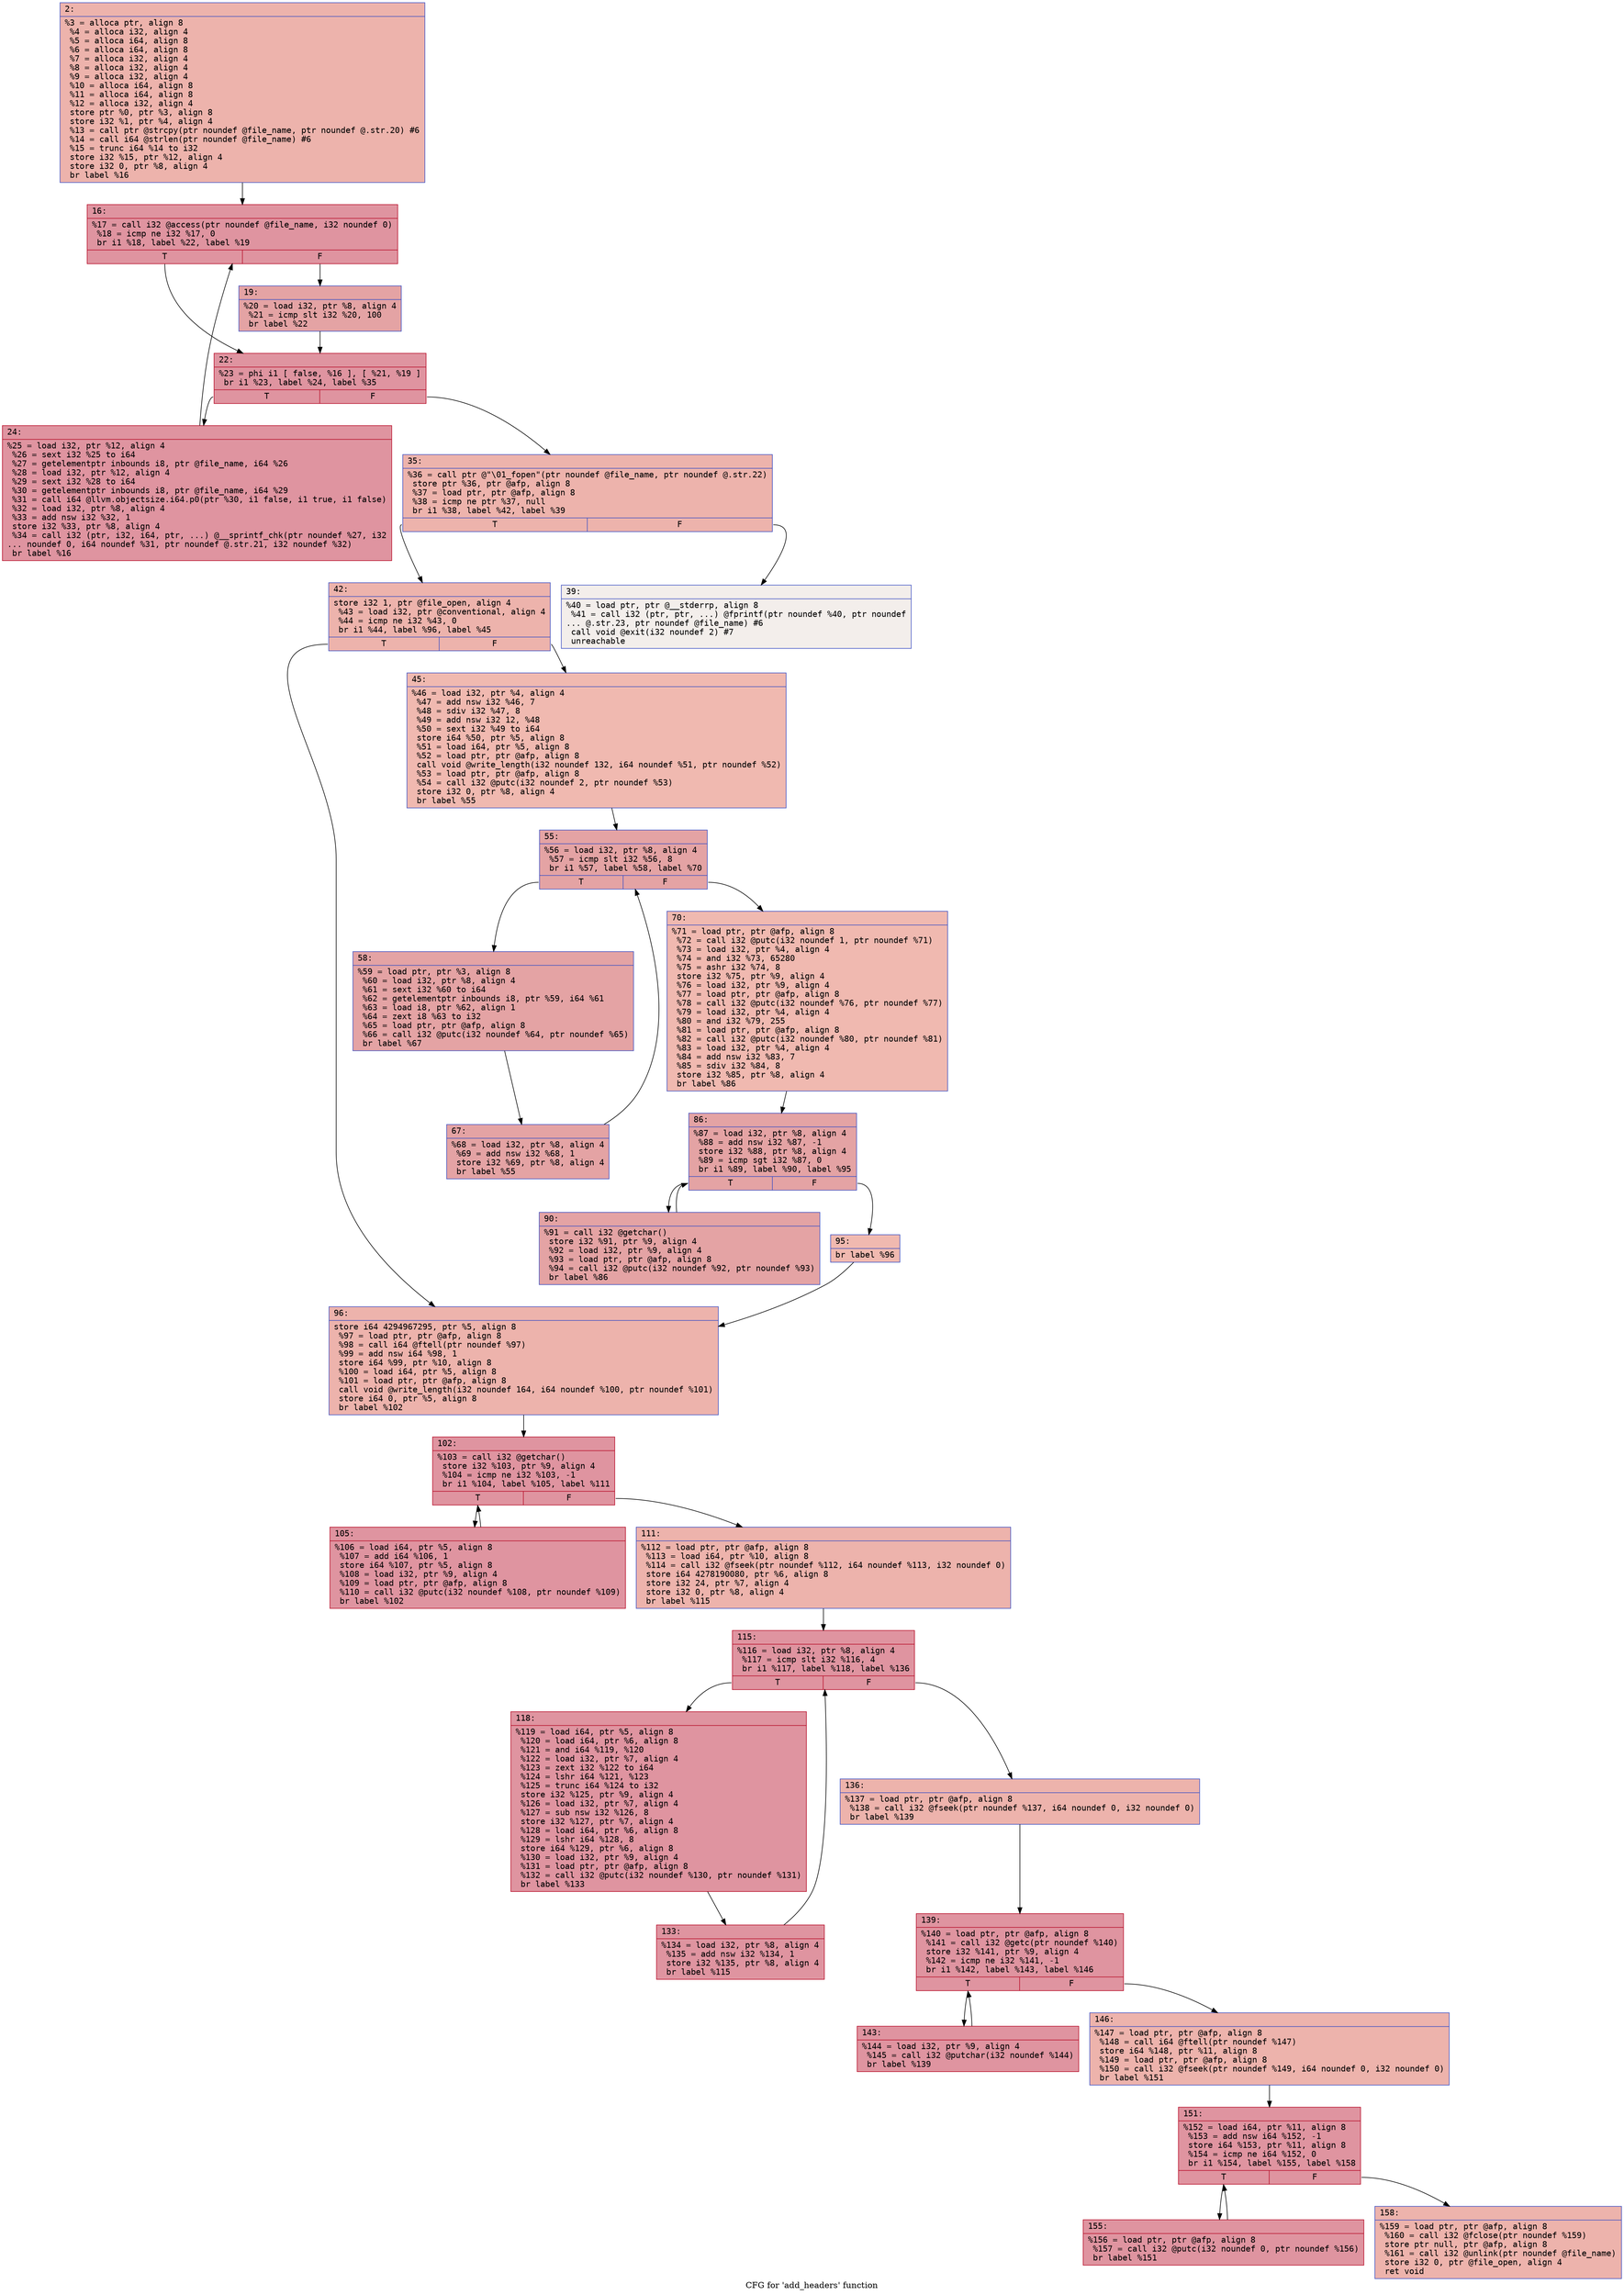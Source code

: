 digraph "CFG for 'add_headers' function" {
	label="CFG for 'add_headers' function";

	Node0x600002179d60 [shape=record,color="#3d50c3ff", style=filled, fillcolor="#d6524470" fontname="Courier",label="{2:\l|  %3 = alloca ptr, align 8\l  %4 = alloca i32, align 4\l  %5 = alloca i64, align 8\l  %6 = alloca i64, align 8\l  %7 = alloca i32, align 4\l  %8 = alloca i32, align 4\l  %9 = alloca i32, align 4\l  %10 = alloca i64, align 8\l  %11 = alloca i64, align 8\l  %12 = alloca i32, align 4\l  store ptr %0, ptr %3, align 8\l  store i32 %1, ptr %4, align 4\l  %13 = call ptr @strcpy(ptr noundef @file_name, ptr noundef @.str.20) #6\l  %14 = call i64 @strlen(ptr noundef @file_name) #6\l  %15 = trunc i64 %14 to i32\l  store i32 %15, ptr %12, align 4\l  store i32 0, ptr %8, align 4\l  br label %16\l}"];
	Node0x600002179d60 -> Node0x600002179db0[tooltip="2 -> 16\nProbability 100.00%" ];
	Node0x600002179db0 [shape=record,color="#b70d28ff", style=filled, fillcolor="#b70d2870" fontname="Courier",label="{16:\l|  %17 = call i32 @access(ptr noundef @file_name, i32 noundef 0)\l  %18 = icmp ne i32 %17, 0\l  br i1 %18, label %22, label %19\l|{<s0>T|<s1>F}}"];
	Node0x600002179db0:s0 -> Node0x600002179e50[tooltip="16 -> 22\nProbability 62.50%" ];
	Node0x600002179db0:s1 -> Node0x600002179e00[tooltip="16 -> 19\nProbability 37.50%" ];
	Node0x600002179e00 [shape=record,color="#3d50c3ff", style=filled, fillcolor="#c32e3170" fontname="Courier",label="{19:\l|  %20 = load i32, ptr %8, align 4\l  %21 = icmp slt i32 %20, 100\l  br label %22\l}"];
	Node0x600002179e00 -> Node0x600002179e50[tooltip="19 -> 22\nProbability 100.00%" ];
	Node0x600002179e50 [shape=record,color="#b70d28ff", style=filled, fillcolor="#b70d2870" fontname="Courier",label="{22:\l|  %23 = phi i1 [ false, %16 ], [ %21, %19 ]\l  br i1 %23, label %24, label %35\l|{<s0>T|<s1>F}}"];
	Node0x600002179e50:s0 -> Node0x600002179ea0[tooltip="22 -> 24\nProbability 96.88%" ];
	Node0x600002179e50:s1 -> Node0x600002179ef0[tooltip="22 -> 35\nProbability 3.12%" ];
	Node0x600002179ea0 [shape=record,color="#b70d28ff", style=filled, fillcolor="#b70d2870" fontname="Courier",label="{24:\l|  %25 = load i32, ptr %12, align 4\l  %26 = sext i32 %25 to i64\l  %27 = getelementptr inbounds i8, ptr @file_name, i64 %26\l  %28 = load i32, ptr %12, align 4\l  %29 = sext i32 %28 to i64\l  %30 = getelementptr inbounds i8, ptr @file_name, i64 %29\l  %31 = call i64 @llvm.objectsize.i64.p0(ptr %30, i1 false, i1 true, i1 false)\l  %32 = load i32, ptr %8, align 4\l  %33 = add nsw i32 %32, 1\l  store i32 %33, ptr %8, align 4\l  %34 = call i32 (ptr, i32, i64, ptr, ...) @__sprintf_chk(ptr noundef %27, i32\l... noundef 0, i64 noundef %31, ptr noundef @.str.21, i32 noundef %32)\l  br label %16\l}"];
	Node0x600002179ea0 -> Node0x600002179db0[tooltip="24 -> 16\nProbability 100.00%" ];
	Node0x600002179ef0 [shape=record,color="#3d50c3ff", style=filled, fillcolor="#d6524470" fontname="Courier",label="{35:\l|  %36 = call ptr @\"\\01_fopen\"(ptr noundef @file_name, ptr noundef @.str.22)\l  store ptr %36, ptr @afp, align 8\l  %37 = load ptr, ptr @afp, align 8\l  %38 = icmp ne ptr %37, null\l  br i1 %38, label %42, label %39\l|{<s0>T|<s1>F}}"];
	Node0x600002179ef0:s0 -> Node0x600002179f90[tooltip="35 -> 42\nProbability 100.00%" ];
	Node0x600002179ef0:s1 -> Node0x600002179f40[tooltip="35 -> 39\nProbability 0.00%" ];
	Node0x600002179f40 [shape=record,color="#3d50c3ff", style=filled, fillcolor="#e5d8d170" fontname="Courier",label="{39:\l|  %40 = load ptr, ptr @__stderrp, align 8\l  %41 = call i32 (ptr, ptr, ...) @fprintf(ptr noundef %40, ptr noundef\l... @.str.23, ptr noundef @file_name) #6\l  call void @exit(i32 noundef 2) #7\l  unreachable\l}"];
	Node0x600002179f90 [shape=record,color="#3d50c3ff", style=filled, fillcolor="#d6524470" fontname="Courier",label="{42:\l|  store i32 1, ptr @file_open, align 4\l  %43 = load i32, ptr @conventional, align 4\l  %44 = icmp ne i32 %43, 0\l  br i1 %44, label %96, label %45\l|{<s0>T|<s1>F}}"];
	Node0x600002179f90:s0 -> Node0x60000217a260[tooltip="42 -> 96\nProbability 62.50%" ];
	Node0x600002179f90:s1 -> Node0x600002179fe0[tooltip="42 -> 45\nProbability 37.50%" ];
	Node0x600002179fe0 [shape=record,color="#3d50c3ff", style=filled, fillcolor="#de614d70" fontname="Courier",label="{45:\l|  %46 = load i32, ptr %4, align 4\l  %47 = add nsw i32 %46, 7\l  %48 = sdiv i32 %47, 8\l  %49 = add nsw i32 12, %48\l  %50 = sext i32 %49 to i64\l  store i64 %50, ptr %5, align 8\l  %51 = load i64, ptr %5, align 8\l  %52 = load ptr, ptr @afp, align 8\l  call void @write_length(i32 noundef 132, i64 noundef %51, ptr noundef %52)\l  %53 = load ptr, ptr @afp, align 8\l  %54 = call i32 @putc(i32 noundef 2, ptr noundef %53)\l  store i32 0, ptr %8, align 4\l  br label %55\l}"];
	Node0x600002179fe0 -> Node0x60000217a030[tooltip="45 -> 55\nProbability 100.00%" ];
	Node0x60000217a030 [shape=record,color="#3d50c3ff", style=filled, fillcolor="#c32e3170" fontname="Courier",label="{55:\l|  %56 = load i32, ptr %8, align 4\l  %57 = icmp slt i32 %56, 8\l  br i1 %57, label %58, label %70\l|{<s0>T|<s1>F}}"];
	Node0x60000217a030:s0 -> Node0x60000217a080[tooltip="55 -> 58\nProbability 96.88%" ];
	Node0x60000217a030:s1 -> Node0x60000217a120[tooltip="55 -> 70\nProbability 3.12%" ];
	Node0x60000217a080 [shape=record,color="#3d50c3ff", style=filled, fillcolor="#c32e3170" fontname="Courier",label="{58:\l|  %59 = load ptr, ptr %3, align 8\l  %60 = load i32, ptr %8, align 4\l  %61 = sext i32 %60 to i64\l  %62 = getelementptr inbounds i8, ptr %59, i64 %61\l  %63 = load i8, ptr %62, align 1\l  %64 = zext i8 %63 to i32\l  %65 = load ptr, ptr @afp, align 8\l  %66 = call i32 @putc(i32 noundef %64, ptr noundef %65)\l  br label %67\l}"];
	Node0x60000217a080 -> Node0x60000217a0d0[tooltip="58 -> 67\nProbability 100.00%" ];
	Node0x60000217a0d0 [shape=record,color="#3d50c3ff", style=filled, fillcolor="#c32e3170" fontname="Courier",label="{67:\l|  %68 = load i32, ptr %8, align 4\l  %69 = add nsw i32 %68, 1\l  store i32 %69, ptr %8, align 4\l  br label %55\l}"];
	Node0x60000217a0d0 -> Node0x60000217a030[tooltip="67 -> 55\nProbability 100.00%" ];
	Node0x60000217a120 [shape=record,color="#3d50c3ff", style=filled, fillcolor="#de614d70" fontname="Courier",label="{70:\l|  %71 = load ptr, ptr @afp, align 8\l  %72 = call i32 @putc(i32 noundef 1, ptr noundef %71)\l  %73 = load i32, ptr %4, align 4\l  %74 = and i32 %73, 65280\l  %75 = ashr i32 %74, 8\l  store i32 %75, ptr %9, align 4\l  %76 = load i32, ptr %9, align 4\l  %77 = load ptr, ptr @afp, align 8\l  %78 = call i32 @putc(i32 noundef %76, ptr noundef %77)\l  %79 = load i32, ptr %4, align 4\l  %80 = and i32 %79, 255\l  %81 = load ptr, ptr @afp, align 8\l  %82 = call i32 @putc(i32 noundef %80, ptr noundef %81)\l  %83 = load i32, ptr %4, align 4\l  %84 = add nsw i32 %83, 7\l  %85 = sdiv i32 %84, 8\l  store i32 %85, ptr %8, align 4\l  br label %86\l}"];
	Node0x60000217a120 -> Node0x60000217a170[tooltip="70 -> 86\nProbability 100.00%" ];
	Node0x60000217a170 [shape=record,color="#3d50c3ff", style=filled, fillcolor="#c32e3170" fontname="Courier",label="{86:\l|  %87 = load i32, ptr %8, align 4\l  %88 = add nsw i32 %87, -1\l  store i32 %88, ptr %8, align 4\l  %89 = icmp sgt i32 %87, 0\l  br i1 %89, label %90, label %95\l|{<s0>T|<s1>F}}"];
	Node0x60000217a170:s0 -> Node0x60000217a1c0[tooltip="86 -> 90\nProbability 96.88%" ];
	Node0x60000217a170:s1 -> Node0x60000217a210[tooltip="86 -> 95\nProbability 3.12%" ];
	Node0x60000217a1c0 [shape=record,color="#3d50c3ff", style=filled, fillcolor="#c32e3170" fontname="Courier",label="{90:\l|  %91 = call i32 @getchar()\l  store i32 %91, ptr %9, align 4\l  %92 = load i32, ptr %9, align 4\l  %93 = load ptr, ptr @afp, align 8\l  %94 = call i32 @putc(i32 noundef %92, ptr noundef %93)\l  br label %86\l}"];
	Node0x60000217a1c0 -> Node0x60000217a170[tooltip="90 -> 86\nProbability 100.00%" ];
	Node0x60000217a210 [shape=record,color="#3d50c3ff", style=filled, fillcolor="#de614d70" fontname="Courier",label="{95:\l|  br label %96\l}"];
	Node0x60000217a210 -> Node0x60000217a260[tooltip="95 -> 96\nProbability 100.00%" ];
	Node0x60000217a260 [shape=record,color="#3d50c3ff", style=filled, fillcolor="#d6524470" fontname="Courier",label="{96:\l|  store i64 4294967295, ptr %5, align 8\l  %97 = load ptr, ptr @afp, align 8\l  %98 = call i64 @ftell(ptr noundef %97)\l  %99 = add nsw i64 %98, 1\l  store i64 %99, ptr %10, align 8\l  %100 = load i64, ptr %5, align 8\l  %101 = load ptr, ptr @afp, align 8\l  call void @write_length(i32 noundef 164, i64 noundef %100, ptr noundef %101)\l  store i64 0, ptr %5, align 8\l  br label %102\l}"];
	Node0x60000217a260 -> Node0x60000217a2b0[tooltip="96 -> 102\nProbability 100.00%" ];
	Node0x60000217a2b0 [shape=record,color="#b70d28ff", style=filled, fillcolor="#b70d2870" fontname="Courier",label="{102:\l|  %103 = call i32 @getchar()\l  store i32 %103, ptr %9, align 4\l  %104 = icmp ne i32 %103, -1\l  br i1 %104, label %105, label %111\l|{<s0>T|<s1>F}}"];
	Node0x60000217a2b0:s0 -> Node0x60000217a300[tooltip="102 -> 105\nProbability 96.88%" ];
	Node0x60000217a2b0:s1 -> Node0x60000217a350[tooltip="102 -> 111\nProbability 3.12%" ];
	Node0x60000217a300 [shape=record,color="#b70d28ff", style=filled, fillcolor="#b70d2870" fontname="Courier",label="{105:\l|  %106 = load i64, ptr %5, align 8\l  %107 = add i64 %106, 1\l  store i64 %107, ptr %5, align 8\l  %108 = load i32, ptr %9, align 4\l  %109 = load ptr, ptr @afp, align 8\l  %110 = call i32 @putc(i32 noundef %108, ptr noundef %109)\l  br label %102\l}"];
	Node0x60000217a300 -> Node0x60000217a2b0[tooltip="105 -> 102\nProbability 100.00%" ];
	Node0x60000217a350 [shape=record,color="#3d50c3ff", style=filled, fillcolor="#d6524470" fontname="Courier",label="{111:\l|  %112 = load ptr, ptr @afp, align 8\l  %113 = load i64, ptr %10, align 8\l  %114 = call i32 @fseek(ptr noundef %112, i64 noundef %113, i32 noundef 0)\l  store i64 4278190080, ptr %6, align 8\l  store i32 24, ptr %7, align 4\l  store i32 0, ptr %8, align 4\l  br label %115\l}"];
	Node0x60000217a350 -> Node0x60000217a3a0[tooltip="111 -> 115\nProbability 100.00%" ];
	Node0x60000217a3a0 [shape=record,color="#b70d28ff", style=filled, fillcolor="#b70d2870" fontname="Courier",label="{115:\l|  %116 = load i32, ptr %8, align 4\l  %117 = icmp slt i32 %116, 4\l  br i1 %117, label %118, label %136\l|{<s0>T|<s1>F}}"];
	Node0x60000217a3a0:s0 -> Node0x60000217a3f0[tooltip="115 -> 118\nProbability 96.88%" ];
	Node0x60000217a3a0:s1 -> Node0x60000217a490[tooltip="115 -> 136\nProbability 3.12%" ];
	Node0x60000217a3f0 [shape=record,color="#b70d28ff", style=filled, fillcolor="#b70d2870" fontname="Courier",label="{118:\l|  %119 = load i64, ptr %5, align 8\l  %120 = load i64, ptr %6, align 8\l  %121 = and i64 %119, %120\l  %122 = load i32, ptr %7, align 4\l  %123 = zext i32 %122 to i64\l  %124 = lshr i64 %121, %123\l  %125 = trunc i64 %124 to i32\l  store i32 %125, ptr %9, align 4\l  %126 = load i32, ptr %7, align 4\l  %127 = sub nsw i32 %126, 8\l  store i32 %127, ptr %7, align 4\l  %128 = load i64, ptr %6, align 8\l  %129 = lshr i64 %128, 8\l  store i64 %129, ptr %6, align 8\l  %130 = load i32, ptr %9, align 4\l  %131 = load ptr, ptr @afp, align 8\l  %132 = call i32 @putc(i32 noundef %130, ptr noundef %131)\l  br label %133\l}"];
	Node0x60000217a3f0 -> Node0x60000217a440[tooltip="118 -> 133\nProbability 100.00%" ];
	Node0x60000217a440 [shape=record,color="#b70d28ff", style=filled, fillcolor="#b70d2870" fontname="Courier",label="{133:\l|  %134 = load i32, ptr %8, align 4\l  %135 = add nsw i32 %134, 1\l  store i32 %135, ptr %8, align 4\l  br label %115\l}"];
	Node0x60000217a440 -> Node0x60000217a3a0[tooltip="133 -> 115\nProbability 100.00%" ];
	Node0x60000217a490 [shape=record,color="#3d50c3ff", style=filled, fillcolor="#d6524470" fontname="Courier",label="{136:\l|  %137 = load ptr, ptr @afp, align 8\l  %138 = call i32 @fseek(ptr noundef %137, i64 noundef 0, i32 noundef 0)\l  br label %139\l}"];
	Node0x60000217a490 -> Node0x60000217a4e0[tooltip="136 -> 139\nProbability 100.00%" ];
	Node0x60000217a4e0 [shape=record,color="#b70d28ff", style=filled, fillcolor="#b70d2870" fontname="Courier",label="{139:\l|  %140 = load ptr, ptr @afp, align 8\l  %141 = call i32 @getc(ptr noundef %140)\l  store i32 %141, ptr %9, align 4\l  %142 = icmp ne i32 %141, -1\l  br i1 %142, label %143, label %146\l|{<s0>T|<s1>F}}"];
	Node0x60000217a4e0:s0 -> Node0x60000217a530[tooltip="139 -> 143\nProbability 96.88%" ];
	Node0x60000217a4e0:s1 -> Node0x60000217a580[tooltip="139 -> 146\nProbability 3.12%" ];
	Node0x60000217a530 [shape=record,color="#b70d28ff", style=filled, fillcolor="#b70d2870" fontname="Courier",label="{143:\l|  %144 = load i32, ptr %9, align 4\l  %145 = call i32 @putchar(i32 noundef %144)\l  br label %139\l}"];
	Node0x60000217a530 -> Node0x60000217a4e0[tooltip="143 -> 139\nProbability 100.00%" ];
	Node0x60000217a580 [shape=record,color="#3d50c3ff", style=filled, fillcolor="#d6524470" fontname="Courier",label="{146:\l|  %147 = load ptr, ptr @afp, align 8\l  %148 = call i64 @ftell(ptr noundef %147)\l  store i64 %148, ptr %11, align 8\l  %149 = load ptr, ptr @afp, align 8\l  %150 = call i32 @fseek(ptr noundef %149, i64 noundef 0, i32 noundef 0)\l  br label %151\l}"];
	Node0x60000217a580 -> Node0x60000217a5d0[tooltip="146 -> 151\nProbability 100.00%" ];
	Node0x60000217a5d0 [shape=record,color="#b70d28ff", style=filled, fillcolor="#b70d2870" fontname="Courier",label="{151:\l|  %152 = load i64, ptr %11, align 8\l  %153 = add nsw i64 %152, -1\l  store i64 %153, ptr %11, align 8\l  %154 = icmp ne i64 %152, 0\l  br i1 %154, label %155, label %158\l|{<s0>T|<s1>F}}"];
	Node0x60000217a5d0:s0 -> Node0x60000217a620[tooltip="151 -> 155\nProbability 96.88%" ];
	Node0x60000217a5d0:s1 -> Node0x60000217a670[tooltip="151 -> 158\nProbability 3.12%" ];
	Node0x60000217a620 [shape=record,color="#b70d28ff", style=filled, fillcolor="#b70d2870" fontname="Courier",label="{155:\l|  %156 = load ptr, ptr @afp, align 8\l  %157 = call i32 @putc(i32 noundef 0, ptr noundef %156)\l  br label %151\l}"];
	Node0x60000217a620 -> Node0x60000217a5d0[tooltip="155 -> 151\nProbability 100.00%" ];
	Node0x60000217a670 [shape=record,color="#3d50c3ff", style=filled, fillcolor="#d6524470" fontname="Courier",label="{158:\l|  %159 = load ptr, ptr @afp, align 8\l  %160 = call i32 @fclose(ptr noundef %159)\l  store ptr null, ptr @afp, align 8\l  %161 = call i32 @unlink(ptr noundef @file_name)\l  store i32 0, ptr @file_open, align 4\l  ret void\l}"];
}
